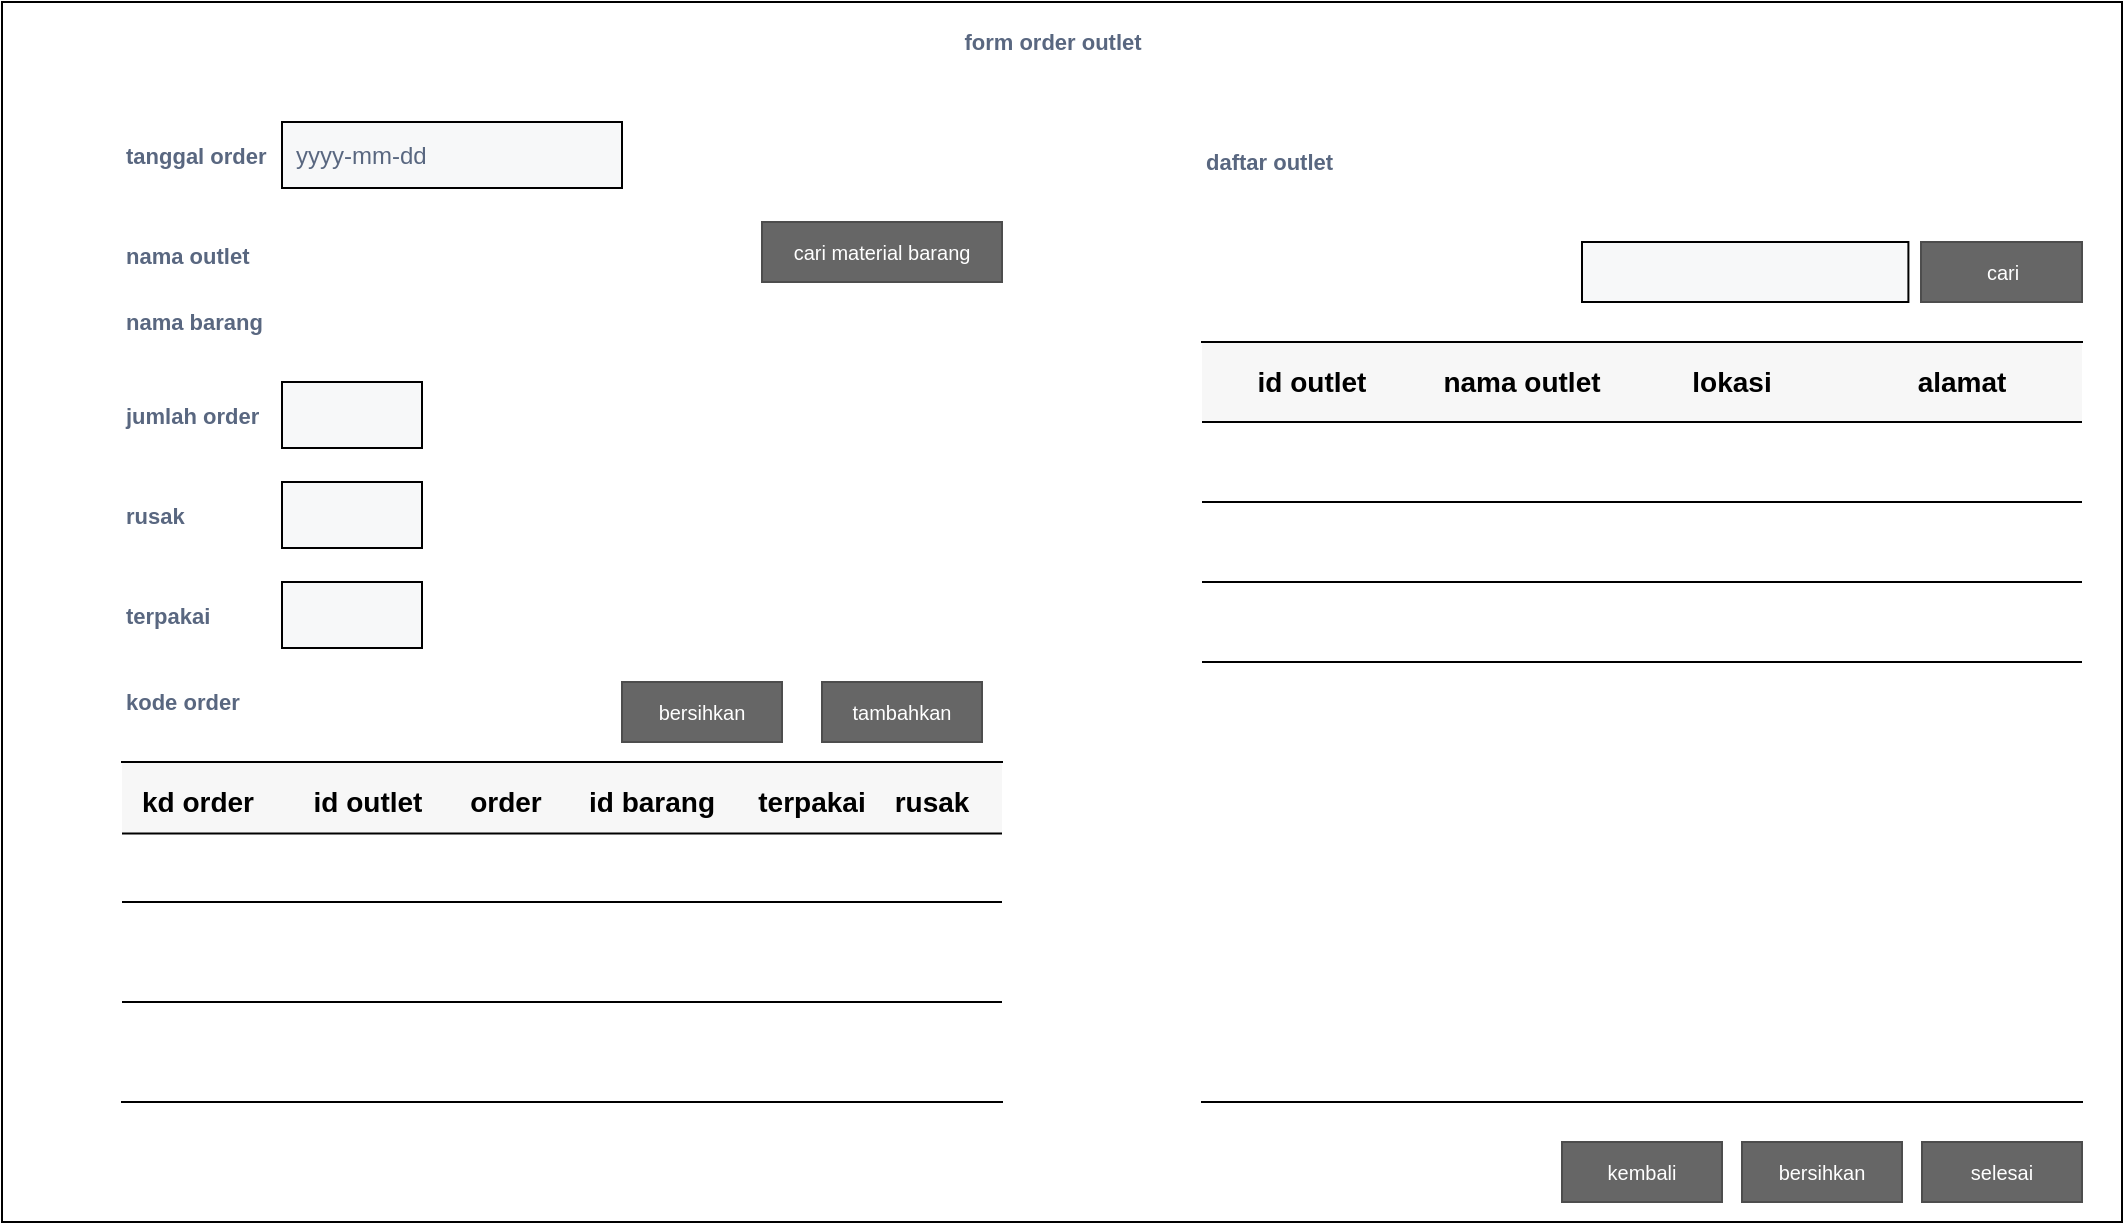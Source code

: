 <mxfile version="12.8.5" type="github">
  <diagram id="yg1paYqdCrh0pD1ITqRo" name="Page-1">
    <mxGraphModel dx="868" dy="390" grid="1" gridSize="10" guides="1" tooltips="1" connect="1" arrows="1" fold="1" page="1" pageScale="1" pageWidth="850" pageHeight="1100" math="0" shadow="0">
      <root>
        <mxCell id="0" />
        <mxCell id="1" parent="0" />
        <mxCell id="eWDfw4_UJDr3bdIwtCD6-1" value="" style="whiteSpace=wrap;html=1;rounded=0;shadow=0;labelBackgroundColor=none;strokeColor=#000000;strokeWidth=1;fillColor=none;fontFamily=Verdana;fontSize=12;fontColor=#000000;align=center;comic=0;" parent="1" vertex="1">
          <mxGeometry x="20" y="20" width="1060" height="610" as="geometry" />
        </mxCell>
        <mxCell id="eWDfw4_UJDr3bdIwtCD6-6" value="cari material barang" style="rounded=0;html=1;shadow=0;dashed=0;whiteSpace=wrap;fontSize=10;fillColor=#666666;align=center;strokeColor=#4D4D4D;fontColor=#ffffff;comic=0;" parent="1" vertex="1">
          <mxGeometry x="400" y="130" width="120" height="30" as="geometry" />
        </mxCell>
        <mxCell id="eWDfw4_UJDr3bdIwtCD6-8" value="" style="group" parent="1" vertex="1" connectable="0">
          <mxGeometry x="80" y="130" width="250" height="33" as="geometry" />
        </mxCell>
        <mxCell id="eWDfw4_UJDr3bdIwtCD6-9" value="nama outlet" style="fillColor=none;strokeColor=none;html=1;fontSize=11;fontStyle=0;align=left;fontColor=#596780;fontStyle=1;fontSize=11;comic=0;" parent="eWDfw4_UJDr3bdIwtCD6-8" vertex="1">
          <mxGeometry y="6.5" width="70" height="20" as="geometry" />
        </mxCell>
        <mxCell id="eWDfw4_UJDr3bdIwtCD6-11" value="nama barang" style="fillColor=none;strokeColor=none;html=1;fontSize=11;fontStyle=0;align=left;fontColor=#596780;fontStyle=1;fontSize=11;comic=0;" parent="1" vertex="1">
          <mxGeometry x="80" y="170" width="70" height="20" as="geometry" />
        </mxCell>
        <mxCell id="eWDfw4_UJDr3bdIwtCD6-16" value="yyy-mm-ddd" style="group" parent="1" vertex="1" connectable="0">
          <mxGeometry x="80" y="80" width="250" height="33" as="geometry" />
        </mxCell>
        <mxCell id="eWDfw4_UJDr3bdIwtCD6-17" value="tanggal order" style="fillColor=none;strokeColor=none;html=1;fontSize=11;fontStyle=0;align=left;fontColor=#596780;fontStyle=1;fontSize=11;comic=0;" parent="eWDfw4_UJDr3bdIwtCD6-16" vertex="1">
          <mxGeometry y="6.5" width="70" height="20" as="geometry" />
        </mxCell>
        <mxCell id="eWDfw4_UJDr3bdIwtCD6-18" value="yyyy-mm-dd" style="rounded=0;arcSize=9;fillColor=#F7F8F9;align=left;spacingLeft=5;strokeColor=#000000;html=1;strokeWidth=1;fontColor=#596780;fontSize=12;comic=0;" parent="eWDfw4_UJDr3bdIwtCD6-16" vertex="1">
          <mxGeometry x="80" width="170" height="33" as="geometry" />
        </mxCell>
        <mxCell id="eWDfw4_UJDr3bdIwtCD6-19" value="kode order" style="fillColor=none;strokeColor=none;html=1;fontSize=11;fontStyle=0;align=left;fontColor=#596780;fontStyle=1;fontSize=11;comic=0;" parent="1" vertex="1">
          <mxGeometry x="80" y="360" width="70" height="20" as="geometry" />
        </mxCell>
        <mxCell id="eWDfw4_UJDr3bdIwtCD6-20" value="" style="shape=partialRectangle;right=0;left=0;strokeColor=#000000;fillColor=#ffffff;whiteSpace=wrap;" parent="1" vertex="1">
          <mxGeometry x="80" y="400" width="440" height="170" as="geometry" />
        </mxCell>
        <mxCell id="eWDfw4_UJDr3bdIwtCD6-21" value="" style="html=1;shadow=0;dashed=0;shape=mxgraph.bootstrap.horLines;strokeColor=inherit;fillColor=#000000;fillOpacity=3;resizeWidth=1;" parent="eWDfw4_UJDr3bdIwtCD6-20" vertex="1">
          <mxGeometry width="440" height="40" relative="1" as="geometry" />
        </mxCell>
        <mxCell id="eWDfw4_UJDr3bdIwtCD6-22" value="kd order" style="html=1;shadow=0;dashed=0;shape=mxgraph.bootstrap.rect;strokeColor=none;fillColor=none;fontSize=14;fontStyle=1;align=center;whiteSpace=wrap;resizeHeight=1;" parent="eWDfw4_UJDr3bdIwtCD6-21" vertex="1">
          <mxGeometry width="70" height="40" relative="1" as="geometry">
            <mxPoint x="3" as="offset" />
          </mxGeometry>
        </mxCell>
        <mxCell id="eWDfw4_UJDr3bdIwtCD6-23" value="id outlet" style="html=1;shadow=0;dashed=0;shape=mxgraph.bootstrap.rect;strokeColor=none;fillColor=none;fontSize=14;fontStyle=1;align=center;whiteSpace=wrap;resizeHeight=1;" parent="eWDfw4_UJDr3bdIwtCD6-21" vertex="1">
          <mxGeometry width="70" height="40" relative="1" as="geometry">
            <mxPoint x="88" as="offset" />
          </mxGeometry>
        </mxCell>
        <mxCell id="eWDfw4_UJDr3bdIwtCD6-24" value="order" style="html=1;shadow=0;dashed=0;shape=mxgraph.bootstrap.rect;strokeColor=none;fillColor=none;fontSize=14;fontStyle=1;align=center;whiteSpace=wrap;resizeHeight=1;" parent="eWDfw4_UJDr3bdIwtCD6-21" vertex="1">
          <mxGeometry width="60" height="40" relative="1" as="geometry">
            <mxPoint x="162" as="offset" />
          </mxGeometry>
        </mxCell>
        <mxCell id="eWDfw4_UJDr3bdIwtCD6-25" value="id barang" style="html=1;shadow=0;dashed=0;shape=mxgraph.bootstrap.rect;strokeColor=none;fillColor=none;fontSize=14;fontStyle=1;align=center;whiteSpace=wrap;resizeHeight=1;" parent="eWDfw4_UJDr3bdIwtCD6-21" vertex="1">
          <mxGeometry width="90" height="40" relative="1" as="geometry">
            <mxPoint x="220" as="offset" />
          </mxGeometry>
        </mxCell>
        <mxCell id="4aZbBNj6QW1r3uf6kM99-2" value="terpakai" style="html=1;shadow=0;dashed=0;shape=mxgraph.bootstrap.rect;strokeColor=none;fillColor=none;fontSize=14;fontStyle=1;align=center;whiteSpace=wrap;resizeHeight=1;" vertex="1" parent="eWDfw4_UJDr3bdIwtCD6-21">
          <mxGeometry width="90" height="40" relative="1" as="geometry">
            <mxPoint x="300" as="offset" />
          </mxGeometry>
        </mxCell>
        <mxCell id="4aZbBNj6QW1r3uf6kM99-3" value="rusak" style="html=1;shadow=0;dashed=0;shape=mxgraph.bootstrap.rect;strokeColor=none;fillColor=none;fontSize=14;fontStyle=1;align=center;whiteSpace=wrap;resizeHeight=1;" vertex="1" parent="eWDfw4_UJDr3bdIwtCD6-21">
          <mxGeometry width="70" height="40" relative="1" as="geometry">
            <mxPoint x="370" as="offset" />
          </mxGeometry>
        </mxCell>
        <mxCell id="eWDfw4_UJDr3bdIwtCD6-26" value="" style="strokeColor=#000000;fillColor=inherit;gradientColor=inherit;html=1;shadow=0;dashed=0;shape=mxgraph.bootstrap.horLines;resizeWidth=1;" parent="eWDfw4_UJDr3bdIwtCD6-20" vertex="1">
          <mxGeometry width="440" height="50" relative="1" as="geometry">
            <mxPoint y="120" as="offset" />
          </mxGeometry>
        </mxCell>
        <mxCell id="eWDfw4_UJDr3bdIwtCD6-27" value="" style="strokeColor=#000000;fillColor=inherit;gradientColor=inherit;html=1;shadow=0;dashed=0;shape=mxgraph.bootstrap.horLines;resizeWidth=1;" parent="eWDfw4_UJDr3bdIwtCD6-20" vertex="1">
          <mxGeometry y="35.79" width="440" height="34.21" as="geometry">
            <mxPoint y="140" as="offset" />
          </mxGeometry>
        </mxCell>
        <mxCell id="eWDfw4_UJDr3bdIwtCD6-28" value="bersihkan" style="rounded=0;html=1;shadow=0;dashed=0;whiteSpace=wrap;fontSize=10;fillColor=#666666;align=center;strokeColor=#4D4D4D;fontColor=#ffffff;comic=0;" parent="1" vertex="1">
          <mxGeometry x="330" y="360" width="80" height="30" as="geometry" />
        </mxCell>
        <mxCell id="eWDfw4_UJDr3bdIwtCD6-29" value="tambahkan" style="rounded=0;html=1;shadow=0;dashed=0;whiteSpace=wrap;fontSize=10;fillColor=#666666;align=center;strokeColor=#4D4D4D;fontColor=#ffffff;comic=0;" parent="1" vertex="1">
          <mxGeometry x="430" y="360" width="80" height="30" as="geometry" />
        </mxCell>
        <mxCell id="eWDfw4_UJDr3bdIwtCD6-30" value="" style="shape=partialRectangle;right=0;left=0;strokeColor=#000000;fillColor=#ffffff;whiteSpace=wrap;" parent="1" vertex="1">
          <mxGeometry x="620" y="190" width="440" height="380" as="geometry" />
        </mxCell>
        <mxCell id="eWDfw4_UJDr3bdIwtCD6-31" value="" style="html=1;shadow=0;dashed=0;shape=mxgraph.bootstrap.horLines;strokeColor=inherit;fillColor=#000000;fillOpacity=3;resizeWidth=1;" parent="eWDfw4_UJDr3bdIwtCD6-30" vertex="1">
          <mxGeometry width="440" height="40" relative="1" as="geometry" />
        </mxCell>
        <mxCell id="eWDfw4_UJDr3bdIwtCD6-32" value="id outlet" style="html=1;shadow=0;dashed=0;shape=mxgraph.bootstrap.rect;strokeColor=none;fillColor=none;fontSize=14;fontStyle=1;align=center;whiteSpace=wrap;resizeHeight=1;" parent="eWDfw4_UJDr3bdIwtCD6-31" vertex="1">
          <mxGeometry width="90" height="40" relative="1" as="geometry">
            <mxPoint x="10" as="offset" />
          </mxGeometry>
        </mxCell>
        <mxCell id="eWDfw4_UJDr3bdIwtCD6-33" value="nama outlet" style="html=1;shadow=0;dashed=0;shape=mxgraph.bootstrap.rect;strokeColor=none;fillColor=none;fontSize=14;fontStyle=1;align=center;whiteSpace=wrap;resizeHeight=1;" parent="eWDfw4_UJDr3bdIwtCD6-31" vertex="1">
          <mxGeometry width="100" height="40" relative="1" as="geometry">
            <mxPoint x="110" as="offset" />
          </mxGeometry>
        </mxCell>
        <mxCell id="eWDfw4_UJDr3bdIwtCD6-34" value="lokasi" style="html=1;shadow=0;dashed=0;shape=mxgraph.bootstrap.rect;strokeColor=none;fillColor=none;fontSize=14;fontStyle=1;align=center;whiteSpace=wrap;resizeHeight=1;" parent="eWDfw4_UJDr3bdIwtCD6-31" vertex="1">
          <mxGeometry width="90" height="40" relative="1" as="geometry">
            <mxPoint x="220" as="offset" />
          </mxGeometry>
        </mxCell>
        <mxCell id="eWDfw4_UJDr3bdIwtCD6-35" value="alamat" style="html=1;shadow=0;dashed=0;shape=mxgraph.bootstrap.rect;strokeColor=none;fillColor=none;fontSize=14;fontStyle=1;align=center;whiteSpace=wrap;resizeHeight=1;" parent="eWDfw4_UJDr3bdIwtCD6-31" vertex="1">
          <mxGeometry width="120" height="40" relative="1" as="geometry">
            <mxPoint x="320" as="offset" />
          </mxGeometry>
        </mxCell>
        <mxCell id="eWDfw4_UJDr3bdIwtCD6-36" value="" style="strokeColor=#000000;fillColor=inherit;gradientColor=inherit;html=1;shadow=0;dashed=0;shape=mxgraph.bootstrap.horLines;resizeWidth=1;" parent="eWDfw4_UJDr3bdIwtCD6-30" vertex="1">
          <mxGeometry width="440" height="40" relative="1" as="geometry">
            <mxPoint y="120" as="offset" />
          </mxGeometry>
        </mxCell>
        <mxCell id="eWDfw4_UJDr3bdIwtCD6-37" value="" style="strokeColor=#000000;fillColor=inherit;gradientColor=inherit;html=1;shadow=0;dashed=0;shape=mxgraph.bootstrap.horLines;resizeWidth=1;" parent="eWDfw4_UJDr3bdIwtCD6-30" vertex="1">
          <mxGeometry y="80" width="440" height="40" as="geometry">
            <mxPoint y="140" as="offset" />
          </mxGeometry>
        </mxCell>
        <mxCell id="eWDfw4_UJDr3bdIwtCD6-38" value="" style="group" parent="1" vertex="1" connectable="0">
          <mxGeometry x="810" y="140" width="250" height="30" as="geometry" />
        </mxCell>
        <mxCell id="eWDfw4_UJDr3bdIwtCD6-39" value="" style="rounded=0;arcSize=9;fillColor=#F7F8F9;align=left;spacingLeft=5;strokeColor=#000000;html=1;strokeWidth=1;fontColor=#596780;fontSize=12;comic=0;" parent="eWDfw4_UJDr3bdIwtCD6-38" vertex="1">
          <mxGeometry width="163.2" height="30" as="geometry" />
        </mxCell>
        <mxCell id="eWDfw4_UJDr3bdIwtCD6-40" value="cari" style="rounded=0;html=1;shadow=0;dashed=0;whiteSpace=wrap;fontSize=10;fillColor=#666666;align=center;strokeColor=#4D4D4D;fontColor=#ffffff;comic=0;" parent="eWDfw4_UJDr3bdIwtCD6-38" vertex="1">
          <mxGeometry x="169.5" width="80.5" height="30" as="geometry" />
        </mxCell>
        <mxCell id="eWDfw4_UJDr3bdIwtCD6-41" value="daftar outlet&lt;span style=&quot;color: rgba(0 , 0 , 0 , 0) ; font-family: monospace ; font-size: 0px ; font-weight: 400&quot;&gt;%3CmxGraphModel%3E%3Croot%3E%3CmxCell%20id%3D%220%22%2F%3E%3CmxCell%20id%3D%221%22%20parent%3D%220%22%2F%3E%3CmxCell%20id%3D%222%22%20value%3D%22nama%20outlet%22%20style%3D%22fillColor%3Dnone%3BstrokeColor%3Dnone%3Bhtml%3D1%3BfontSize%3D11%3BfontStyle%3D0%3Balign%3Dleft%3BfontColor%3D%23596780%3BfontStyle%3D1%3BfontSize%3D11%3Bcomic%3D0%3B%22%20vertex%3D%221%22%20parent%3D%221%22%3E%3CmxGeometry%20x%3D%2280%22%20y%3D%22136.5%22%20width%3D%2270%22%20height%3D%2220%22%20as%3D%22geometry%22%2F%3E%3C%2FmxCell%3E%3C%2Froot%3E%3C%2FmxGraphModel%3E&lt;/span&gt;" style="fillColor=none;strokeColor=none;html=1;fontSize=11;fontStyle=0;align=left;fontColor=#596780;fontStyle=1;fontSize=11;comic=0;" parent="1" vertex="1">
          <mxGeometry x="620" y="90" width="70" height="20" as="geometry" />
        </mxCell>
        <mxCell id="eWDfw4_UJDr3bdIwtCD6-42" value="form order outlet" style="fillColor=none;strokeColor=none;html=1;fontSize=11;fontStyle=0;align=center;fontColor=#596780;fontStyle=1;fontSize=11;comic=0;" parent="1" vertex="1">
          <mxGeometry x="40" y="30" width="1010" height="20" as="geometry" />
        </mxCell>
        <mxCell id="eWDfw4_UJDr3bdIwtCD6-43" value="kembali" style="rounded=0;html=1;shadow=0;dashed=0;whiteSpace=wrap;fontSize=10;fillColor=#666666;align=center;strokeColor=#4D4D4D;fontColor=#ffffff;comic=0;" parent="1" vertex="1">
          <mxGeometry x="800" y="590" width="80" height="30" as="geometry" />
        </mxCell>
        <mxCell id="eWDfw4_UJDr3bdIwtCD6-44" value="bersihkan" style="rounded=0;html=1;shadow=0;dashed=0;whiteSpace=wrap;fontSize=10;fillColor=#666666;align=center;strokeColor=#4D4D4D;fontColor=#ffffff;comic=0;" parent="1" vertex="1">
          <mxGeometry x="890" y="590" width="80" height="30" as="geometry" />
        </mxCell>
        <mxCell id="eWDfw4_UJDr3bdIwtCD6-45" value="selesai" style="rounded=0;html=1;shadow=0;dashed=0;whiteSpace=wrap;fontSize=10;fillColor=#666666;align=center;strokeColor=#4D4D4D;fontColor=#ffffff;comic=0;" parent="1" vertex="1">
          <mxGeometry x="980" y="590" width="80" height="30" as="geometry" />
        </mxCell>
        <mxCell id="4aZbBNj6QW1r3uf6kM99-4" value="" style="group" vertex="1" connectable="0" parent="1">
          <mxGeometry x="80" y="210" width="150" height="33" as="geometry" />
        </mxCell>
        <mxCell id="eWDfw4_UJDr3bdIwtCD6-14" value="jumlah order" style="fillColor=none;strokeColor=none;html=1;fontSize=11;fontStyle=0;align=left;fontColor=#596780;fontStyle=1;fontSize=11;comic=0;" parent="4aZbBNj6QW1r3uf6kM99-4" vertex="1">
          <mxGeometry y="6.5" width="70" height="20" as="geometry" />
        </mxCell>
        <mxCell id="eWDfw4_UJDr3bdIwtCD6-15" value="" style="rounded=0;arcSize=9;fillColor=#F7F8F9;align=left;spacingLeft=5;strokeColor=#000000;html=1;strokeWidth=1;fontColor=#596780;fontSize=12;comic=0;" parent="4aZbBNj6QW1r3uf6kM99-4" vertex="1">
          <mxGeometry x="80" width="70" height="33" as="geometry" />
        </mxCell>
        <mxCell id="4aZbBNj6QW1r3uf6kM99-5" value="" style="group" vertex="1" connectable="0" parent="1">
          <mxGeometry x="80" y="260" width="150" height="33" as="geometry" />
        </mxCell>
        <mxCell id="4aZbBNj6QW1r3uf6kM99-6" value="rusak" style="fillColor=none;strokeColor=none;html=1;fontSize=11;fontStyle=0;align=left;fontColor=#596780;fontStyle=1;fontSize=11;comic=0;" vertex="1" parent="4aZbBNj6QW1r3uf6kM99-5">
          <mxGeometry y="6.5" width="70" height="20" as="geometry" />
        </mxCell>
        <mxCell id="4aZbBNj6QW1r3uf6kM99-7" value="" style="rounded=0;arcSize=9;fillColor=#F7F8F9;align=left;spacingLeft=5;strokeColor=#000000;html=1;strokeWidth=1;fontColor=#596780;fontSize=12;comic=0;" vertex="1" parent="4aZbBNj6QW1r3uf6kM99-5">
          <mxGeometry x="80" width="70" height="33" as="geometry" />
        </mxCell>
        <mxCell id="4aZbBNj6QW1r3uf6kM99-8" value="" style="group" vertex="1" connectable="0" parent="1">
          <mxGeometry x="80" y="310" width="150" height="33" as="geometry" />
        </mxCell>
        <mxCell id="4aZbBNj6QW1r3uf6kM99-9" value="terpakai" style="fillColor=none;strokeColor=none;html=1;fontSize=11;fontStyle=0;align=left;fontColor=#596780;fontStyle=1;fontSize=11;comic=0;" vertex="1" parent="4aZbBNj6QW1r3uf6kM99-8">
          <mxGeometry y="6.5" width="70" height="20" as="geometry" />
        </mxCell>
        <mxCell id="4aZbBNj6QW1r3uf6kM99-10" value="" style="rounded=0;arcSize=9;fillColor=#F7F8F9;align=left;spacingLeft=5;strokeColor=#000000;html=1;strokeWidth=1;fontColor=#596780;fontSize=12;comic=0;" vertex="1" parent="4aZbBNj6QW1r3uf6kM99-8">
          <mxGeometry x="80" width="70" height="33" as="geometry" />
        </mxCell>
      </root>
    </mxGraphModel>
  </diagram>
</mxfile>
